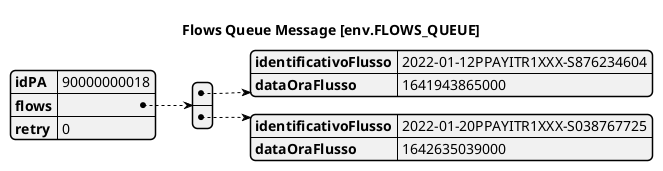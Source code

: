 @startjson
title Flows Queue Message [env.FLOWS_QUEUE]

{
	"idPA": "90000000018",
	"flows": [{
		"identificativoFlusso": "2022-01-12PPAYITR1XXX-S876234604",
		"dataOraFlusso": 1641943865000
	}, {
		"identificativoFlusso": "2022-01-20PPAYITR1XXX-S038767725",
		"dataOraFlusso": 1642635039000
	}],
	"retry": 0
}

@endjson
